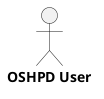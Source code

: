 @startuml (id="user_oshpd")
actor user_oshpd [
  <b>OSHPD User
]
@enduml

@startuml (id="user_public")
actor user_public [
  <b>Public User
]
@enduml

@startuml (id="user_anonymous")
actor user_anonymous [
  <b>Anonymous User
]
@enduml
